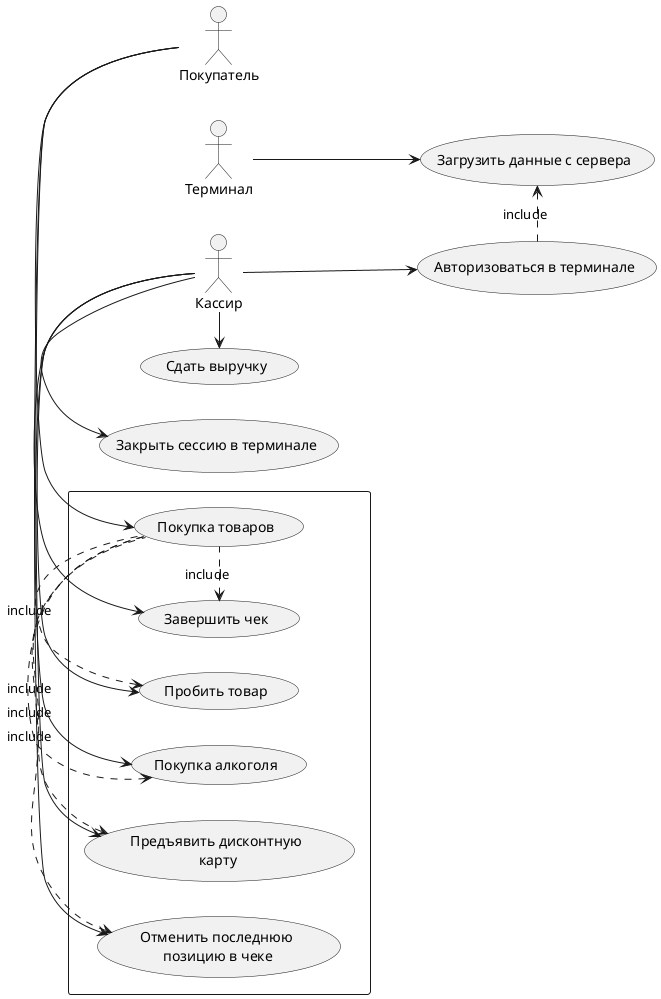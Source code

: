 @startuml
left to right direction
skinparam packageStyle rectangle

actor :Покупатель: as customer
actor :Кассир: as cashier
actor :Терминал: as terminal

rectangle {
usecase buy as "Покупка товаров"
usecase get_check as "Завершить чек"
usecase add_to_check as "Пробить товар"
usecase give_change as "Покупка алкоголя"
usecase show_card as "Предъявить дисконтную\n карту"
usecase cancel_item as "Отменить последнюю\n позицию в чеке"
}
usecase sign_in as "Авторизоваться в терминале"
usecase sign_out as "Закрыть сессию в терминале"
usecase submit_cash as "Сдать выручку"

usecase load_data as "Загрузить данные с сервера"

(get_check) <. (buy) : include
(add_to_check) <. (buy) : include
(give_change) <. (buy) : include
(show_card) <. (buy) : include
(cancel_item) <. (buy) : include

(load_data) <. (sign_in) : include

customer -> (buy)
customer -> (cancel_item)
customer -> (show_card)

cashier -> (get_check)
cashier -> (add_to_check)
cashier -> (give_change)
cashier --> (sign_in)
cashier -> (sign_out)
cashier -> (submit_cash)

terminal --> (load_data)

@enduml
